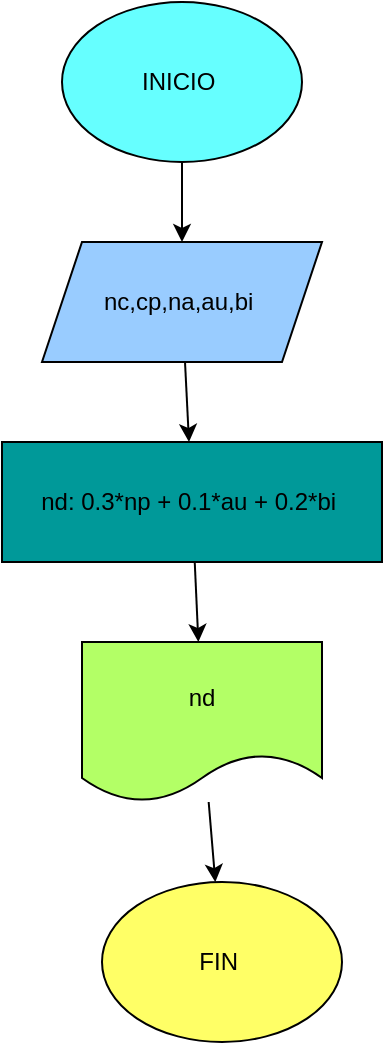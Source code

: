 <mxfile>
    <diagram id="KtSD8-fFhAQRHsqNfhV6" name="Página-1">
        <mxGraphModel dx="662" dy="411" grid="1" gridSize="10" guides="1" tooltips="1" connect="1" arrows="1" fold="1" page="1" pageScale="1" pageWidth="1169" pageHeight="827" math="0" shadow="0">
            <root>
                <mxCell id="0"/>
                <mxCell id="1" parent="0"/>
                <mxCell id="11" value="" style="edgeStyle=none;html=1;" edge="1" parent="1" source="2" target="7">
                    <mxGeometry relative="1" as="geometry"/>
                </mxCell>
                <mxCell id="2" value="INICIO&amp;nbsp;" style="ellipse;whiteSpace=wrap;html=1;fillColor=#66FFFF;" vertex="1" parent="1">
                    <mxGeometry x="220" y="40" width="120" height="80" as="geometry"/>
                </mxCell>
                <mxCell id="13" value="" style="edgeStyle=none;html=1;" edge="1" parent="1" source="5" target="10">
                    <mxGeometry relative="1" as="geometry"/>
                </mxCell>
                <mxCell id="5" value="nd: 0.3*np + 0.1*au + 0.2*bi&amp;nbsp;" style="rounded=0;whiteSpace=wrap;html=1;fillColor=#009999;" vertex="1" parent="1">
                    <mxGeometry x="190" y="260" width="190" height="60" as="geometry"/>
                </mxCell>
                <mxCell id="12" value="" style="edgeStyle=none;html=1;" edge="1" parent="1" source="7" target="5">
                    <mxGeometry relative="1" as="geometry"/>
                </mxCell>
                <mxCell id="7" value="nc,cp,na,au,bi&amp;nbsp;" style="shape=parallelogram;perimeter=parallelogramPerimeter;whiteSpace=wrap;html=1;fixedSize=1;fillColor=#99CCFF;" vertex="1" parent="1">
                    <mxGeometry x="210" y="160" width="140" height="60" as="geometry"/>
                </mxCell>
                <mxCell id="9" value="FIN&amp;nbsp;" style="ellipse;whiteSpace=wrap;html=1;fillColor=#FFFF66;" vertex="1" parent="1">
                    <mxGeometry x="240" y="480" width="120" height="80" as="geometry"/>
                </mxCell>
                <mxCell id="14" value="" style="edgeStyle=none;html=1;" edge="1" parent="1" source="10" target="9">
                    <mxGeometry relative="1" as="geometry"/>
                </mxCell>
                <mxCell id="10" value="nd" style="shape=document;whiteSpace=wrap;html=1;boundedLbl=1;fillColor=#B3FF66;" vertex="1" parent="1">
                    <mxGeometry x="230" y="360" width="120" height="80" as="geometry"/>
                </mxCell>
            </root>
        </mxGraphModel>
    </diagram>
</mxfile>
